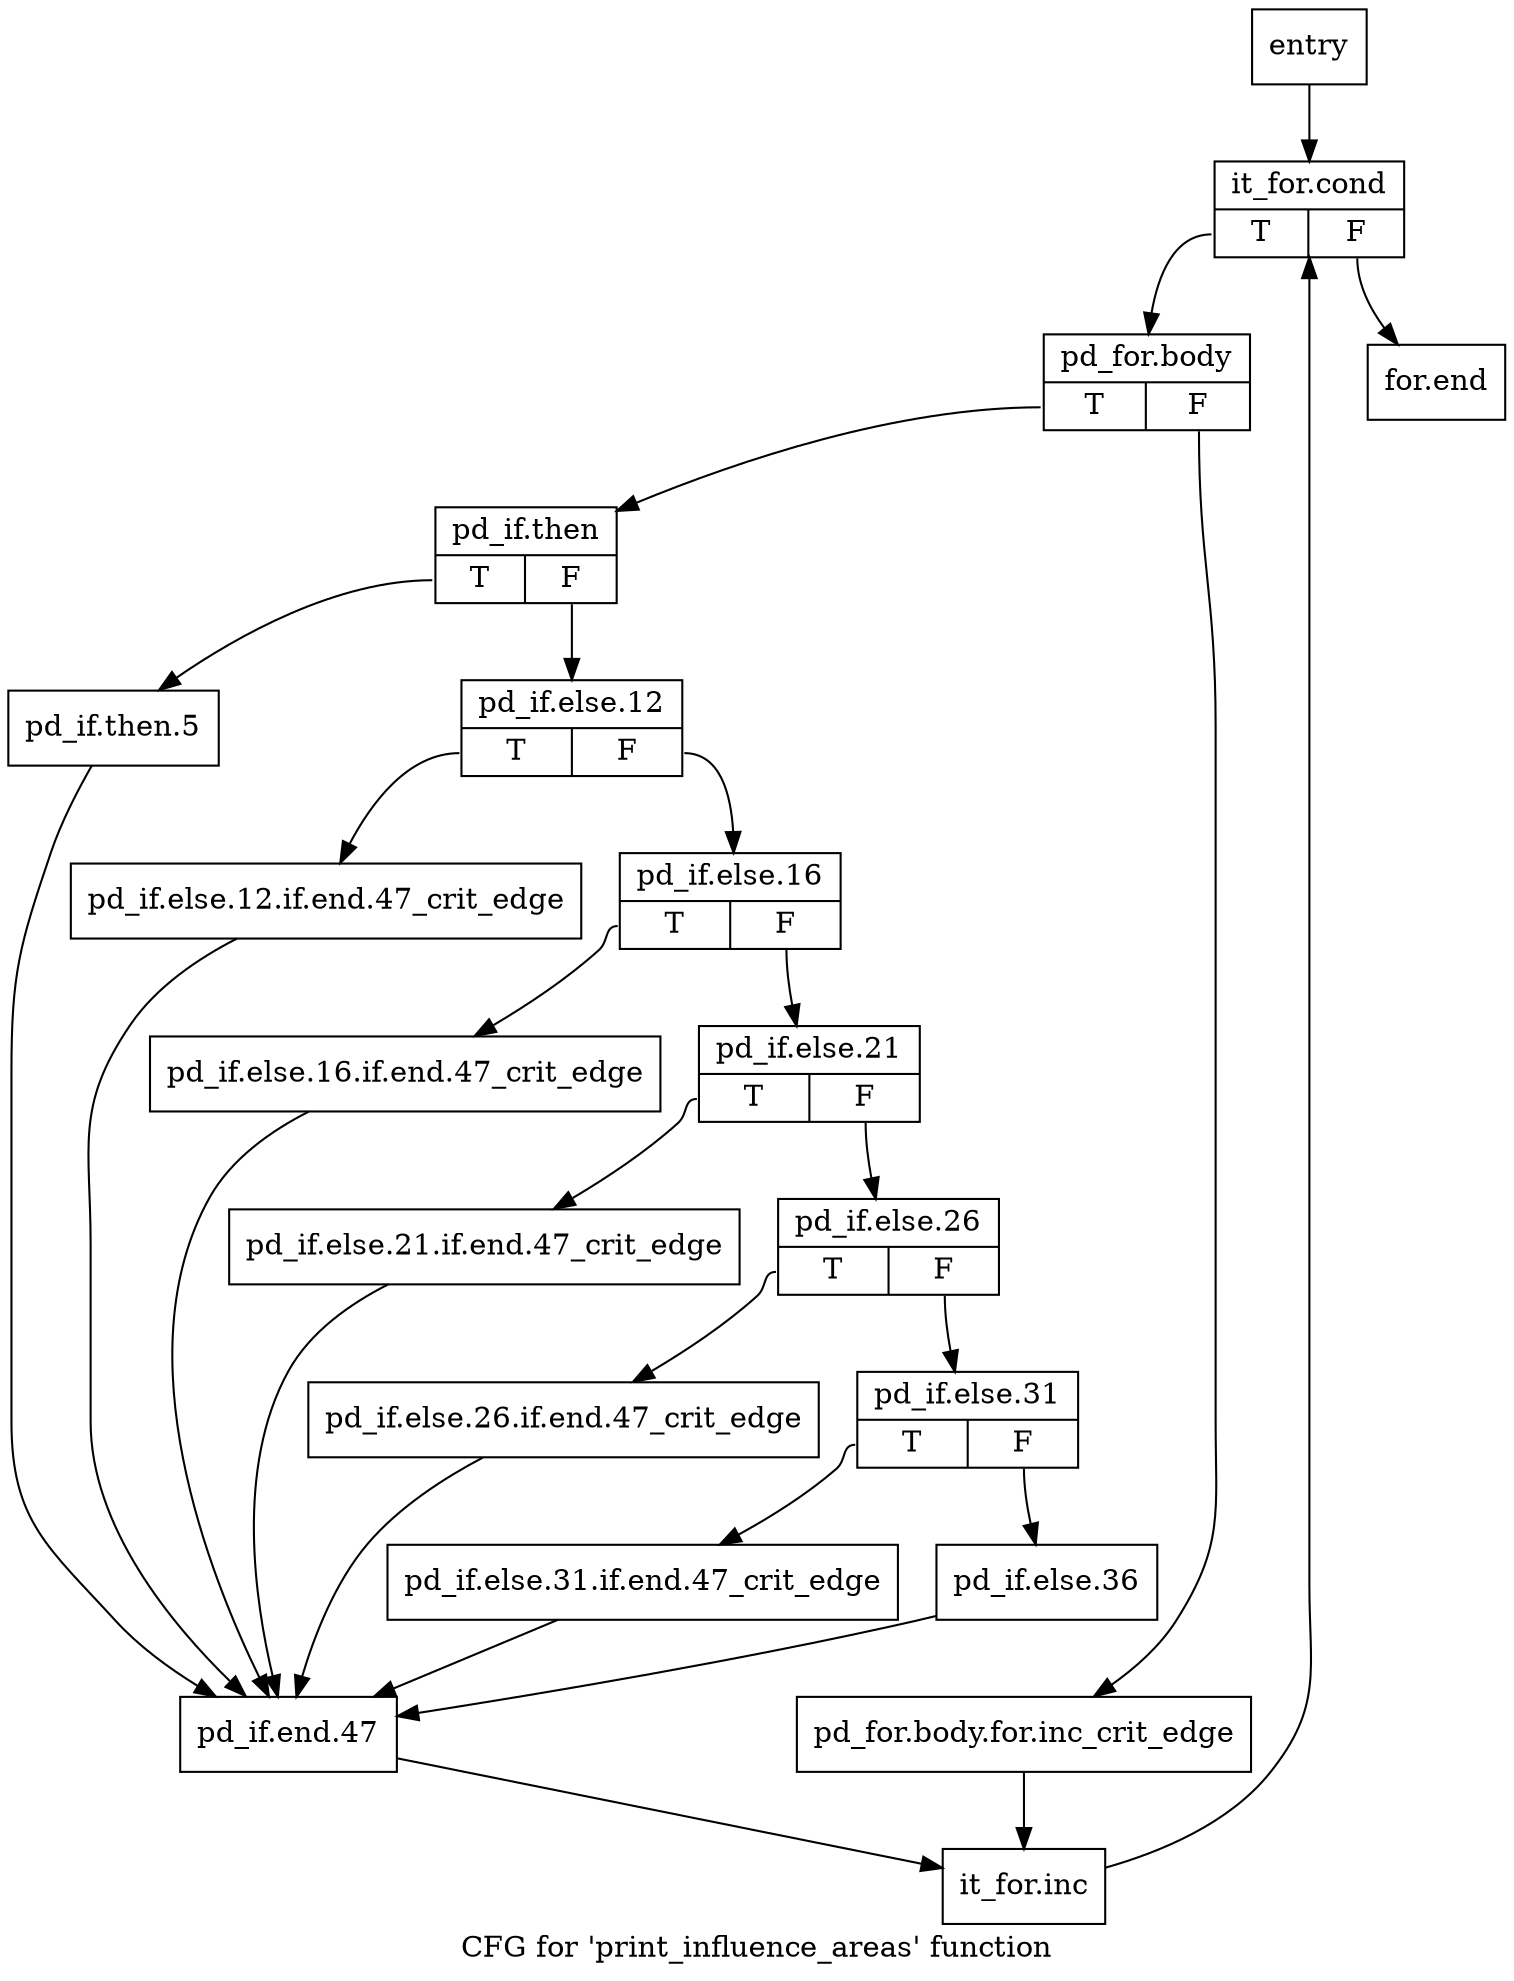 digraph "CFG for 'print_influence_areas' function" {
	label="CFG for 'print_influence_areas' function";

	Node0x2f457d0 [shape=record,label="{entry}"];
	Node0x2f457d0 -> Node0x2f45c50;
	Node0x2f45c50 [shape=record,label="{it_for.cond|{<s0>T|<s1>F}}"];
	Node0x2f45c50:s0 -> Node0x2f45ca0;
	Node0x2f45c50:s1 -> Node0x2f461f0;
	Node0x2f45ca0 [shape=record,label="{pd_for.body|{<s0>T|<s1>F}}"];
	Node0x2f45ca0:s0 -> Node0x2f45d40;
	Node0x2f45ca0:s1 -> Node0x2f45cf0;
	Node0x2f45cf0 [shape=record,label="{pd_for.body.for.inc_crit_edge}"];
	Node0x2f45cf0 -> Node0x2f461a0;
	Node0x2f45d40 [shape=record,label="{pd_if.then|{<s0>T|<s1>F}}"];
	Node0x2f45d40:s0 -> Node0x2f45d90;
	Node0x2f45d40:s1 -> Node0x2f45de0;
	Node0x2f45d90 [shape=record,label="{pd_if.then.5}"];
	Node0x2f45d90 -> Node0x2f46150;
	Node0x2f45de0 [shape=record,label="{pd_if.else.12|{<s0>T|<s1>F}}"];
	Node0x2f45de0:s0 -> Node0x2f45e30;
	Node0x2f45de0:s1 -> Node0x2f45e80;
	Node0x2f45e30 [shape=record,label="{pd_if.else.12.if.end.47_crit_edge}"];
	Node0x2f45e30 -> Node0x2f46150;
	Node0x2f45e80 [shape=record,label="{pd_if.else.16|{<s0>T|<s1>F}}"];
	Node0x2f45e80:s0 -> Node0x2f45ed0;
	Node0x2f45e80:s1 -> Node0x2f45f20;
	Node0x2f45ed0 [shape=record,label="{pd_if.else.16.if.end.47_crit_edge}"];
	Node0x2f45ed0 -> Node0x2f46150;
	Node0x2f45f20 [shape=record,label="{pd_if.else.21|{<s0>T|<s1>F}}"];
	Node0x2f45f20:s0 -> Node0x2f45f70;
	Node0x2f45f20:s1 -> Node0x2f45fc0;
	Node0x2f45f70 [shape=record,label="{pd_if.else.21.if.end.47_crit_edge}"];
	Node0x2f45f70 -> Node0x2f46150;
	Node0x2f45fc0 [shape=record,label="{pd_if.else.26|{<s0>T|<s1>F}}"];
	Node0x2f45fc0:s0 -> Node0x2f46010;
	Node0x2f45fc0:s1 -> Node0x2f46060;
	Node0x2f46010 [shape=record,label="{pd_if.else.26.if.end.47_crit_edge}"];
	Node0x2f46010 -> Node0x2f46150;
	Node0x2f46060 [shape=record,label="{pd_if.else.31|{<s0>T|<s1>F}}"];
	Node0x2f46060:s0 -> Node0x2f460b0;
	Node0x2f46060:s1 -> Node0x2f46100;
	Node0x2f460b0 [shape=record,label="{pd_if.else.31.if.end.47_crit_edge}"];
	Node0x2f460b0 -> Node0x2f46150;
	Node0x2f46100 [shape=record,label="{pd_if.else.36}"];
	Node0x2f46100 -> Node0x2f46150;
	Node0x2f46150 [shape=record,label="{pd_if.end.47}"];
	Node0x2f46150 -> Node0x2f461a0;
	Node0x2f461a0 [shape=record,label="{it_for.inc}"];
	Node0x2f461a0 -> Node0x2f45c50;
	Node0x2f461f0 [shape=record,label="{for.end}"];
}

